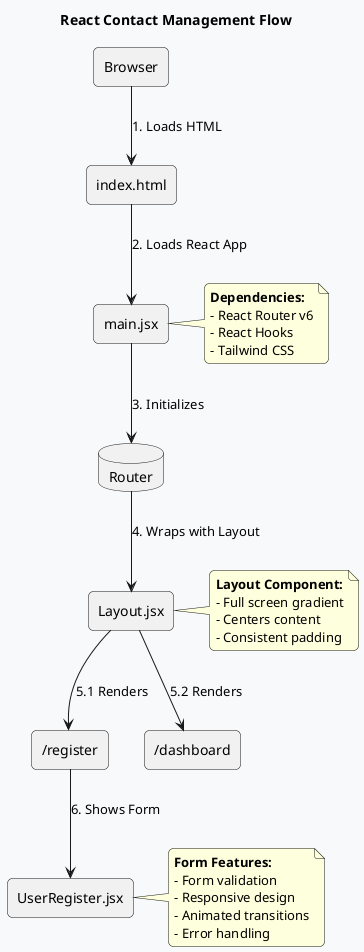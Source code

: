 @startuml
title React Contact Management Flow

' Styling
skinparam backgroundColor #f8f9fa
skinparam defaultFontName Arial
skinparam roundcorner 10

' Components
rectangle Browser
rectangle "index.html" as index
rectangle "main.jsx" as main
rectangle "Layout.jsx" as layout
rectangle "UserRegister.jsx" as register

' Routes
database Router
rectangle "/register" as route_register
rectangle "/dashboard" as route_dashboard

' Data Flow
Browser --> index : 1. Loads HTML
index --> main : 2. Loads React App
main --> Router : 3. Initializes
Router --> layout : 4. Wraps with Layout
layout --> route_register : 5.1 Renders
layout --> route_dashboard : 5.2 Renders
route_register --> register : 6. Shows Form

' Notes
note right of main
  **Dependencies:**
  - React Router v6
  - React Hooks
  - Tailwind CSS
end note

note right of layout
  **Layout Component:**
  - Full screen gradient
  - Centers content
  - Consistent padding
end note

note right of register
  **Form Features:**
  - Form validation
  - Responsive design
  - Animated transitions
  - Error handling
end note

@enduml